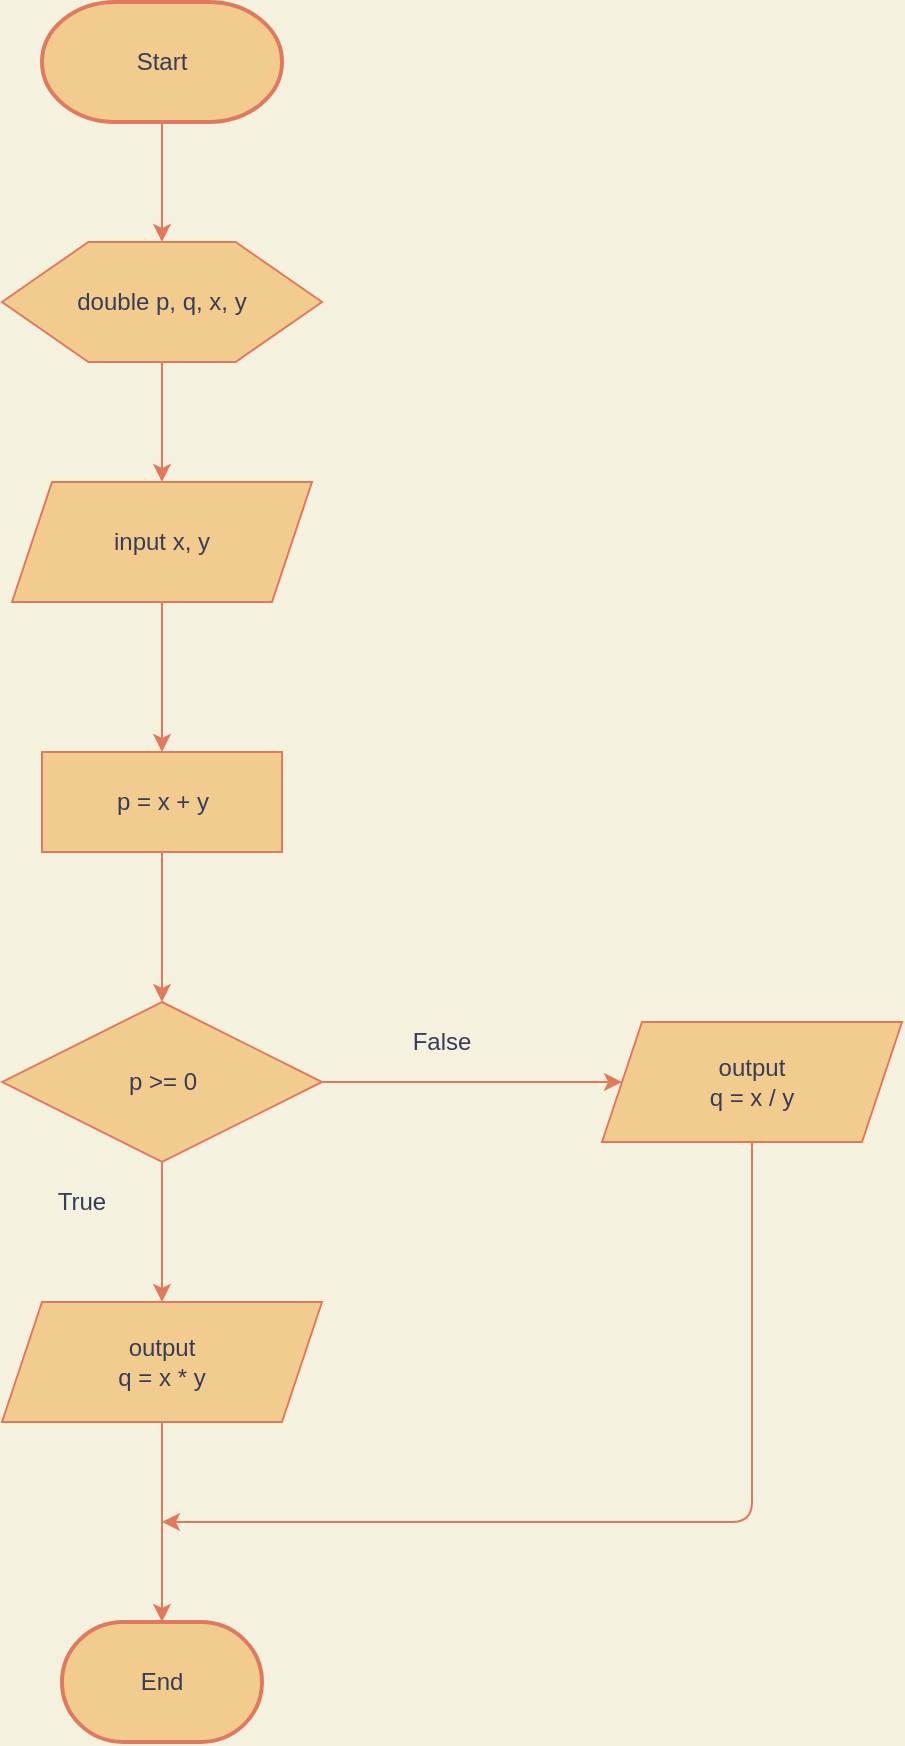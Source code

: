 <mxfile version="13.9.9" type="device"><diagram id="5Dmkx4bOrJWNzkit95UH" name="Page-1"><mxGraphModel dx="1022" dy="503" grid="1" gridSize="10" guides="1" tooltips="1" connect="1" arrows="1" fold="1" page="1" pageScale="1" pageWidth="850" pageHeight="1100" background="#F4F1DE" math="0" shadow="0"><root><mxCell id="0"/><mxCell id="1" parent="0"/><mxCell id="hZj6wH3aZm_Q2xFqiS_W-1" value="Start" style="strokeWidth=2;html=1;shape=mxgraph.flowchart.terminator;whiteSpace=wrap;fillColor=#F2CC8F;strokeColor=#E07A5F;fontColor=#393C56;" vertex="1" parent="1"><mxGeometry x="320" y="40" width="120" height="60" as="geometry"/></mxCell><mxCell id="hZj6wH3aZm_Q2xFqiS_W-2" value="End" style="strokeWidth=2;html=1;shape=mxgraph.flowchart.terminator;whiteSpace=wrap;fillColor=#F2CC8F;strokeColor=#E07A5F;fontColor=#393C56;" vertex="1" parent="1"><mxGeometry x="330" y="850" width="100" height="60" as="geometry"/></mxCell><mxCell id="hZj6wH3aZm_Q2xFqiS_W-3" value="" style="verticalLabelPosition=bottom;verticalAlign=top;html=1;shape=hexagon;perimeter=hexagonPerimeter2;arcSize=6;size=0.27;fillColor=#F2CC8F;strokeColor=#E07A5F;fontColor=#393C56;" vertex="1" parent="1"><mxGeometry x="300" y="160" width="160" height="60" as="geometry"/></mxCell><mxCell id="hZj6wH3aZm_Q2xFqiS_W-4" value="double p, q, x, y" style="text;html=1;strokeColor=none;fillColor=none;align=center;verticalAlign=middle;whiteSpace=wrap;rounded=0;fontColor=#393C56;" vertex="1" parent="1"><mxGeometry x="315" y="170" width="130" height="40" as="geometry"/></mxCell><mxCell id="hZj6wH3aZm_Q2xFqiS_W-5" value="input x, y" style="shape=parallelogram;perimeter=parallelogramPerimeter;whiteSpace=wrap;html=1;fixedSize=1;fillColor=#F2CC8F;strokeColor=#E07A5F;fontColor=#393C56;" vertex="1" parent="1"><mxGeometry x="305" y="280" width="150" height="60" as="geometry"/></mxCell><mxCell id="hZj6wH3aZm_Q2xFqiS_W-7" value="output&lt;br&gt;q = x / y" style="shape=parallelogram;perimeter=parallelogramPerimeter;whiteSpace=wrap;html=1;fixedSize=1;fillColor=#F2CC8F;strokeColor=#E07A5F;fontColor=#393C56;" vertex="1" parent="1"><mxGeometry x="600" y="550" width="150" height="60" as="geometry"/></mxCell><mxCell id="hZj6wH3aZm_Q2xFqiS_W-8" value="output&lt;br&gt;q = x * y" style="shape=parallelogram;perimeter=parallelogramPerimeter;whiteSpace=wrap;html=1;fixedSize=1;fillColor=#F2CC8F;strokeColor=#E07A5F;fontColor=#393C56;" vertex="1" parent="1"><mxGeometry x="300" y="690" width="160" height="60" as="geometry"/></mxCell><mxCell id="hZj6wH3aZm_Q2xFqiS_W-9" value="" style="endArrow=classic;html=1;entryX=0.5;entryY=0;entryDx=0;entryDy=0;exitX=0.5;exitY=1;exitDx=0;exitDy=0;exitPerimeter=0;strokeColor=#E07A5F;fontColor=#393C56;labelBackgroundColor=#F4F1DE;" edge="1" parent="1" source="hZj6wH3aZm_Q2xFqiS_W-1" target="hZj6wH3aZm_Q2xFqiS_W-3"><mxGeometry width="50" height="50" relative="1" as="geometry"><mxPoint x="120" y="250" as="sourcePoint"/><mxPoint x="170" y="200" as="targetPoint"/></mxGeometry></mxCell><mxCell id="hZj6wH3aZm_Q2xFqiS_W-10" value="" style="endArrow=classic;html=1;entryX=0.5;entryY=0;entryDx=0;entryDy=0;entryPerimeter=0;exitX=0.5;exitY=1;exitDx=0;exitDy=0;strokeColor=#E07A5F;fontColor=#393C56;labelBackgroundColor=#F4F1DE;" edge="1" parent="1" source="hZj6wH3aZm_Q2xFqiS_W-8" target="hZj6wH3aZm_Q2xFqiS_W-2"><mxGeometry width="50" height="50" relative="1" as="geometry"><mxPoint x="200" y="770" as="sourcePoint"/><mxPoint x="250" y="720" as="targetPoint"/></mxGeometry></mxCell><mxCell id="hZj6wH3aZm_Q2xFqiS_W-11" value="" style="endArrow=classic;html=1;entryX=0;entryY=0.5;entryDx=0;entryDy=0;exitX=1;exitY=0.5;exitDx=0;exitDy=0;strokeColor=#E07A5F;fontColor=#393C56;labelBackgroundColor=#F4F1DE;" edge="1" parent="1" source="hZj6wH3aZm_Q2xFqiS_W-19" target="hZj6wH3aZm_Q2xFqiS_W-7"><mxGeometry width="50" height="50" relative="1" as="geometry"><mxPoint x="460" y="580" as="sourcePoint"/><mxPoint x="120" y="340" as="targetPoint"/></mxGeometry></mxCell><mxCell id="hZj6wH3aZm_Q2xFqiS_W-12" value="" style="endArrow=classic;html=1;entryX=0.5;entryY=0;entryDx=0;entryDy=0;exitX=0.5;exitY=1;exitDx=0;exitDy=0;strokeColor=#E07A5F;fontColor=#393C56;labelBackgroundColor=#F4F1DE;" edge="1" parent="1" source="hZj6wH3aZm_Q2xFqiS_W-5" target="hZj6wH3aZm_Q2xFqiS_W-18"><mxGeometry width="50" height="50" relative="1" as="geometry"><mxPoint x="220" y="420" as="sourcePoint"/><mxPoint x="380" y="400" as="targetPoint"/></mxGeometry></mxCell><mxCell id="hZj6wH3aZm_Q2xFqiS_W-13" value="" style="endArrow=classic;html=1;entryX=0.5;entryY=0;entryDx=0;entryDy=0;exitX=0.5;exitY=1;exitDx=0;exitDy=0;strokeColor=#E07A5F;fontColor=#393C56;labelBackgroundColor=#F4F1DE;" edge="1" parent="1" source="hZj6wH3aZm_Q2xFqiS_W-3" target="hZj6wH3aZm_Q2xFqiS_W-5"><mxGeometry width="50" height="50" relative="1" as="geometry"><mxPoint x="90" y="270" as="sourcePoint"/><mxPoint x="140" y="220" as="targetPoint"/></mxGeometry></mxCell><mxCell id="hZj6wH3aZm_Q2xFqiS_W-14" value="" style="endArrow=classic;html=1;entryX=0.5;entryY=0;entryDx=0;entryDy=0;exitX=0.5;exitY=1;exitDx=0;exitDy=0;strokeColor=#E07A5F;fontColor=#393C56;labelBackgroundColor=#F4F1DE;" edge="1" parent="1" source="hZj6wH3aZm_Q2xFqiS_W-19" target="hZj6wH3aZm_Q2xFqiS_W-8"><mxGeometry width="50" height="50" relative="1" as="geometry"><mxPoint x="169" y="625.98" as="sourcePoint"/><mxPoint x="-91" y="345.98" as="targetPoint"/></mxGeometry></mxCell><mxCell id="hZj6wH3aZm_Q2xFqiS_W-16" value="False" style="text;html=1;strokeColor=none;fillColor=none;align=center;verticalAlign=middle;whiteSpace=wrap;rounded=0;fontColor=#393C56;" vertex="1" parent="1"><mxGeometry x="500" y="550" width="40" height="20" as="geometry"/></mxCell><mxCell id="hZj6wH3aZm_Q2xFqiS_W-17" value="True" style="text;html=1;strokeColor=none;fillColor=none;align=center;verticalAlign=middle;whiteSpace=wrap;rounded=0;fontColor=#393C56;" vertex="1" parent="1"><mxGeometry x="320" y="630" width="40" height="20" as="geometry"/></mxCell><mxCell id="hZj6wH3aZm_Q2xFqiS_W-18" value="p = x + y" style="html=1;dashed=0;whitespace=wrap;fillColor=#F2CC8F;strokeColor=#E07A5F;fontColor=#393C56;" vertex="1" parent="1"><mxGeometry x="320" y="415" width="120" height="50" as="geometry"/></mxCell><mxCell id="hZj6wH3aZm_Q2xFqiS_W-19" value="p &amp;gt;= 0" style="shape=rhombus;html=1;dashed=0;whitespace=wrap;perimeter=rhombusPerimeter;fillColor=#F2CC8F;strokeColor=#E07A5F;fontColor=#393C56;" vertex="1" parent="1"><mxGeometry x="300" y="540" width="160" height="80" as="geometry"/></mxCell><mxCell id="hZj6wH3aZm_Q2xFqiS_W-20" value="" style="endArrow=classic;html=1;exitX=0.5;exitY=1;exitDx=0;exitDy=0;strokeColor=#E07A5F;fontColor=#393C56;labelBackgroundColor=#F4F1DE;" edge="1" parent="1" source="hZj6wH3aZm_Q2xFqiS_W-7"><mxGeometry width="50" height="50" relative="1" as="geometry"><mxPoint x="470" y="590" as="sourcePoint"/><mxPoint x="380" y="800" as="targetPoint"/><Array as="points"><mxPoint x="675" y="800"/></Array></mxGeometry></mxCell><mxCell id="hZj6wH3aZm_Q2xFqiS_W-21" value="" style="endArrow=classic;html=1;entryX=0.5;entryY=0;entryDx=0;entryDy=0;exitX=0.5;exitY=1;exitDx=0;exitDy=0;strokeColor=#E07A5F;fontColor=#393C56;labelBackgroundColor=#F4F1DE;" edge="1" parent="1" source="hZj6wH3aZm_Q2xFqiS_W-18" target="hZj6wH3aZm_Q2xFqiS_W-19"><mxGeometry width="50" height="50" relative="1" as="geometry"><mxPoint x="390" y="350" as="sourcePoint"/><mxPoint x="390" y="425" as="targetPoint"/></mxGeometry></mxCell></root></mxGraphModel></diagram></mxfile>